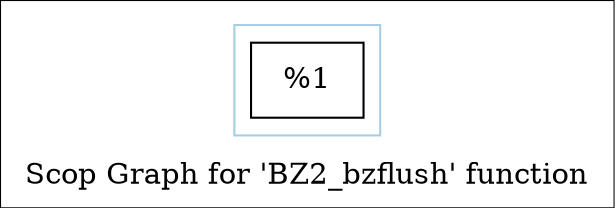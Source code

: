 digraph "Scop Graph for 'BZ2_bzflush' function" {
	label="Scop Graph for 'BZ2_bzflush' function";

	Node0x1823c80 [shape=record,label="{%1}"];
	colorscheme = "paired12"
        subgraph cluster_0x155dfa0 {
          label = "";
          style = solid;
          color = 1
          Node0x1823c80;
        }
}

